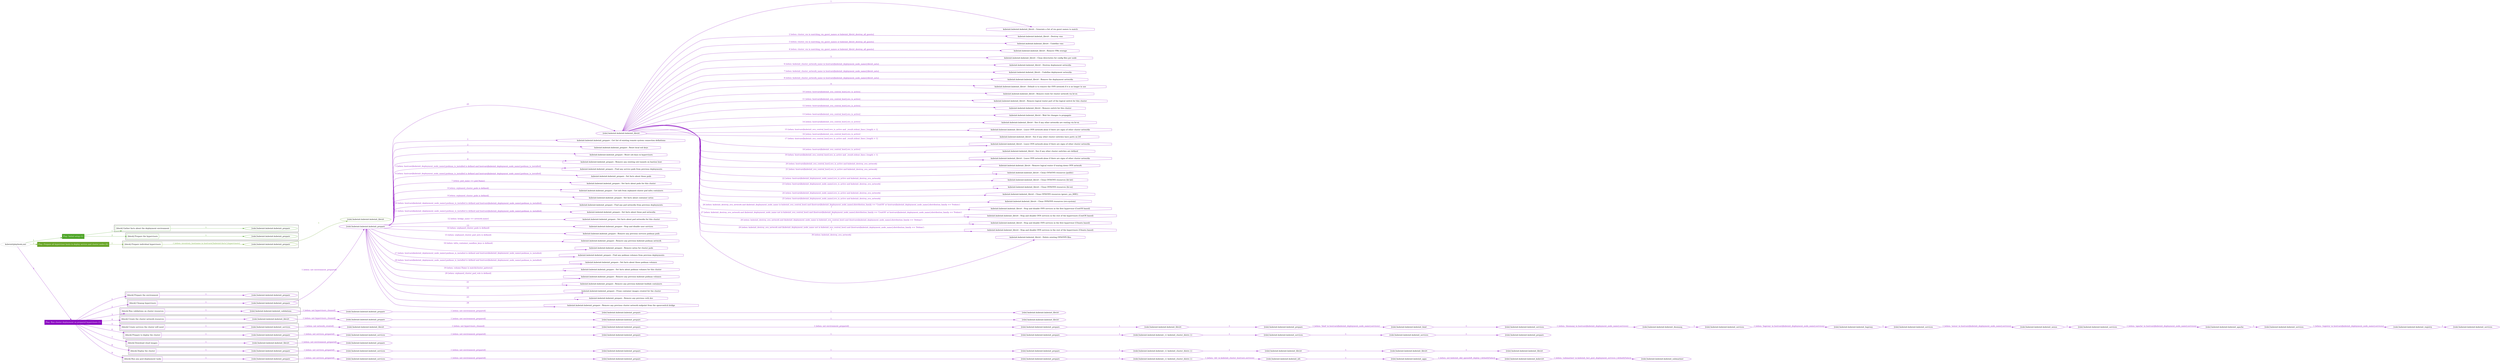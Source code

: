 digraph {
	graph [concentrate=true ordering=in rankdir=LR ratio=fill]
	edge [esep=5 sep=10]
	"kubeinit/playbook.yml" [id=root_node style=dotted]
	play_e88f15c7 [label="Play: Initial setup (1)" color="#4da527" fontcolor="#ffffff" id=play_e88f15c7 shape=box style=filled tooltip=localhost]
	"kubeinit/playbook.yml" -> play_e88f15c7 [label="1 " color="#4da527" fontcolor="#4da527" id=edge_53f85ea7 labeltooltip="1 " tooltip="1 "]
	subgraph "kubeinit.kubeinit.kubeinit_prepare" {
		role_da593e3b [label="[role] kubeinit.kubeinit.kubeinit_prepare" color="#4da527" id=role_da593e3b tooltip="kubeinit.kubeinit.kubeinit_prepare"]
	}
	subgraph "kubeinit.kubeinit.kubeinit_prepare" {
		role_d5d62a6e [label="[role] kubeinit.kubeinit.kubeinit_prepare" color="#4da527" id=role_d5d62a6e tooltip="kubeinit.kubeinit.kubeinit_prepare"]
	}
	subgraph "Play: Initial setup (1)" {
		play_e88f15c7 -> block_d9fde6c2 [label=1 color="#4da527" fontcolor="#4da527" id=edge_1ec79823 labeltooltip=1 tooltip=1]
		subgraph cluster_block_d9fde6c2 {
			block_d9fde6c2 [label="[block] Gather facts about the deployment environment" color="#4da527" id=block_d9fde6c2 labeltooltip="Gather facts about the deployment environment" shape=box tooltip="Gather facts about the deployment environment"]
			block_d9fde6c2 -> role_da593e3b [label="1 " color="#4da527" fontcolor="#4da527" id=edge_987357a8 labeltooltip="1 " tooltip="1 "]
		}
		play_e88f15c7 -> block_931a8110 [label=2 color="#4da527" fontcolor="#4da527" id=edge_632862b6 labeltooltip=2 tooltip=2]
		subgraph cluster_block_931a8110 {
			block_931a8110 [label="[block] Prepare the hypervisors" color="#4da527" id=block_931a8110 labeltooltip="Prepare the hypervisors" shape=box tooltip="Prepare the hypervisors"]
			block_931a8110 -> role_d5d62a6e [label="1 " color="#4da527" fontcolor="#4da527" id=edge_23d09f74 labeltooltip="1 " tooltip="1 "]
		}
	}
	play_040b54f6 [label="Play: Prepare all hypervisor hosts to deploy service and cluster nodes (0)" color="#68a527" fontcolor="#ffffff" id=play_040b54f6 shape=box style=filled tooltip="Play: Prepare all hypervisor hosts to deploy service and cluster nodes (0)"]
	"kubeinit/playbook.yml" -> play_040b54f6 [label="2 " color="#68a527" fontcolor="#68a527" id=edge_d301eec7 labeltooltip="2 " tooltip="2 "]
	subgraph "kubeinit.kubeinit.kubeinit_libvirt" {
		role_84025767 [label="[role] kubeinit.kubeinit.kubeinit_libvirt" color="#68a527" id=role_84025767 tooltip="kubeinit.kubeinit.kubeinit_libvirt"]
	}
	subgraph "kubeinit.kubeinit.kubeinit_prepare" {
		role_8242cd53 [label="[role] kubeinit.kubeinit.kubeinit_prepare" color="#68a527" id=role_8242cd53 tooltip="kubeinit.kubeinit.kubeinit_prepare"]
		role_8242cd53 -> role_84025767 [label="1 " color="#68a527" fontcolor="#68a527" id=edge_bbc40bab labeltooltip="1 " tooltip="1 "]
	}
	subgraph "Play: Prepare all hypervisor hosts to deploy service and cluster nodes (0)" {
		play_040b54f6 -> block_c8d63f9c [label=1 color="#68a527" fontcolor="#68a527" id=edge_50cd9ea6 labeltooltip=1 tooltip=1]
		subgraph cluster_block_c8d63f9c {
			block_c8d63f9c [label="[block] Prepare individual hypervisors" color="#68a527" id=block_c8d63f9c labeltooltip="Prepare individual hypervisors" shape=box tooltip="Prepare individual hypervisors"]
			block_c8d63f9c -> role_8242cd53 [label="1 [when: inventory_hostname in hostvars['kubeinit-facts'].hypervisors]" color="#68a527" fontcolor="#68a527" id=edge_62cf4d0c labeltooltip="1 [when: inventory_hostname in hostvars['kubeinit-facts'].hypervisors]" tooltip="1 [when: inventory_hostname in hostvars['kubeinit-facts'].hypervisors]"]
		}
	}
	play_e8f2ab15 [label="Play: Run cluster deployment on prepared hypervisors (1)" color="#8b0bc1" fontcolor="#ffffff" id=play_e8f2ab15 shape=box style=filled tooltip=localhost]
	"kubeinit/playbook.yml" -> play_e8f2ab15 [label="3 " color="#8b0bc1" fontcolor="#8b0bc1" id=edge_2be8b0f1 labeltooltip="3 " tooltip="3 "]
	subgraph "kubeinit.kubeinit.kubeinit_prepare" {
		role_2ef9c96d [label="[role] kubeinit.kubeinit.kubeinit_prepare" color="#8b0bc1" id=role_2ef9c96d tooltip="kubeinit.kubeinit.kubeinit_prepare"]
	}
	subgraph "kubeinit.kubeinit.kubeinit_libvirt" {
		role_047bb5d3 [label="[role] kubeinit.kubeinit.kubeinit_libvirt" color="#8b0bc1" id=role_047bb5d3 tooltip="kubeinit.kubeinit.kubeinit_libvirt"]
		task_cbdf5118 [label="kubeinit.kubeinit.kubeinit_libvirt : Generate a list of vm guest names to match" color="#8b0bc1" id=task_cbdf5118 shape=octagon tooltip="kubeinit.kubeinit.kubeinit_libvirt : Generate a list of vm guest names to match"]
		role_047bb5d3 -> task_cbdf5118 [label="1 " color="#8b0bc1" fontcolor="#8b0bc1" id=edge_ea0f8804 labeltooltip="1 " tooltip="1 "]
		task_ea04169b [label="kubeinit.kubeinit.kubeinit_libvirt : Destroy vms" color="#8b0bc1" id=task_ea04169b shape=octagon tooltip="kubeinit.kubeinit.kubeinit_libvirt : Destroy vms"]
		role_047bb5d3 -> task_ea04169b [label="2 [when: cluster_vm in matching_vm_guest_names or kubeinit_libvirt_destroy_all_guests]" color="#8b0bc1" fontcolor="#8b0bc1" id=edge_4a818b08 labeltooltip="2 [when: cluster_vm in matching_vm_guest_names or kubeinit_libvirt_destroy_all_guests]" tooltip="2 [when: cluster_vm in matching_vm_guest_names or kubeinit_libvirt_destroy_all_guests]"]
		task_95e04676 [label="kubeinit.kubeinit.kubeinit_libvirt : Undefine vms" color="#8b0bc1" id=task_95e04676 shape=octagon tooltip="kubeinit.kubeinit.kubeinit_libvirt : Undefine vms"]
		role_047bb5d3 -> task_95e04676 [label="3 [when: cluster_vm in matching_vm_guest_names or kubeinit_libvirt_destroy_all_guests]" color="#8b0bc1" fontcolor="#8b0bc1" id=edge_e4cc224b labeltooltip="3 [when: cluster_vm in matching_vm_guest_names or kubeinit_libvirt_destroy_all_guests]" tooltip="3 [when: cluster_vm in matching_vm_guest_names or kubeinit_libvirt_destroy_all_guests]"]
		task_b29ec5b2 [label="kubeinit.kubeinit.kubeinit_libvirt : Remove VMs storage" color="#8b0bc1" id=task_b29ec5b2 shape=octagon tooltip="kubeinit.kubeinit.kubeinit_libvirt : Remove VMs storage"]
		role_047bb5d3 -> task_b29ec5b2 [label="4 [when: cluster_vm in matching_vm_guest_names or kubeinit_libvirt_destroy_all_guests]" color="#8b0bc1" fontcolor="#8b0bc1" id=edge_e8a26341 labeltooltip="4 [when: cluster_vm in matching_vm_guest_names or kubeinit_libvirt_destroy_all_guests]" tooltip="4 [when: cluster_vm in matching_vm_guest_names or kubeinit_libvirt_destroy_all_guests]"]
		task_b33f9660 [label="kubeinit.kubeinit.kubeinit_libvirt : Clean directories for config files per node" color="#8b0bc1" id=task_b33f9660 shape=octagon tooltip="kubeinit.kubeinit.kubeinit_libvirt : Clean directories for config files per node"]
		role_047bb5d3 -> task_b33f9660 [label="5 " color="#8b0bc1" fontcolor="#8b0bc1" id=edge_ec18caca labeltooltip="5 " tooltip="5 "]
		task_8aa757c5 [label="kubeinit.kubeinit.kubeinit_libvirt : Destroy deployment networks" color="#8b0bc1" id=task_8aa757c5 shape=octagon tooltip="kubeinit.kubeinit.kubeinit_libvirt : Destroy deployment networks"]
		role_047bb5d3 -> task_8aa757c5 [label="6 [when: kubeinit_cluster_network_name in hostvars[kubeinit_deployment_node_name].libvirt_nets]" color="#8b0bc1" fontcolor="#8b0bc1" id=edge_bbd38264 labeltooltip="6 [when: kubeinit_cluster_network_name in hostvars[kubeinit_deployment_node_name].libvirt_nets]" tooltip="6 [when: kubeinit_cluster_network_name in hostvars[kubeinit_deployment_node_name].libvirt_nets]"]
		task_2a2f8949 [label="kubeinit.kubeinit.kubeinit_libvirt : Undefine deployment networks" color="#8b0bc1" id=task_2a2f8949 shape=octagon tooltip="kubeinit.kubeinit.kubeinit_libvirt : Undefine deployment networks"]
		role_047bb5d3 -> task_2a2f8949 [label="7 [when: kubeinit_cluster_network_name in hostvars[kubeinit_deployment_node_name].libvirt_nets]" color="#8b0bc1" fontcolor="#8b0bc1" id=edge_7e1a2c63 labeltooltip="7 [when: kubeinit_cluster_network_name in hostvars[kubeinit_deployment_node_name].libvirt_nets]" tooltip="7 [when: kubeinit_cluster_network_name in hostvars[kubeinit_deployment_node_name].libvirt_nets]"]
		task_e27ea5b8 [label="kubeinit.kubeinit.kubeinit_libvirt : Remove the deployment networks" color="#8b0bc1" id=task_e27ea5b8 shape=octagon tooltip="kubeinit.kubeinit.kubeinit_libvirt : Remove the deployment networks"]
		role_047bb5d3 -> task_e27ea5b8 [label="8 [when: kubeinit_cluster_network_name in hostvars[kubeinit_deployment_node_name].libvirt_nets]" color="#8b0bc1" fontcolor="#8b0bc1" id=edge_8cf0a70b labeltooltip="8 [when: kubeinit_cluster_network_name in hostvars[kubeinit_deployment_node_name].libvirt_nets]" tooltip="8 [when: kubeinit_cluster_network_name in hostvars[kubeinit_deployment_node_name].libvirt_nets]"]
		task_fb6b13e1 [label="kubeinit.kubeinit.kubeinit_libvirt : Default is to remove the OVN network if it is no longer in use" color="#8b0bc1" id=task_fb6b13e1 shape=octagon tooltip="kubeinit.kubeinit.kubeinit_libvirt : Default is to remove the OVN network if it is no longer in use"]
		role_047bb5d3 -> task_fb6b13e1 [label="9 " color="#8b0bc1" fontcolor="#8b0bc1" id=edge_b43a8441 labeltooltip="9 " tooltip="9 "]
		task_a569e8fd [label="kubeinit.kubeinit.kubeinit_libvirt : Remove route for cluster network via br-ex" color="#8b0bc1" id=task_a569e8fd shape=octagon tooltip="kubeinit.kubeinit.kubeinit_libvirt : Remove route for cluster network via br-ex"]
		role_047bb5d3 -> task_a569e8fd [label="10 [when: hostvars[kubeinit_ovn_central_host].ovs_is_active]" color="#8b0bc1" fontcolor="#8b0bc1" id=edge_e607e18f labeltooltip="10 [when: hostvars[kubeinit_ovn_central_host].ovs_is_active]" tooltip="10 [when: hostvars[kubeinit_ovn_central_host].ovs_is_active]"]
		task_e87d8fa8 [label="kubeinit.kubeinit.kubeinit_libvirt : Remove logical router port of the logical switch for this cluster" color="#8b0bc1" id=task_e87d8fa8 shape=octagon tooltip="kubeinit.kubeinit.kubeinit_libvirt : Remove logical router port of the logical switch for this cluster"]
		role_047bb5d3 -> task_e87d8fa8 [label="11 [when: hostvars[kubeinit_ovn_central_host].ovs_is_active]" color="#8b0bc1" fontcolor="#8b0bc1" id=edge_53d05bf2 labeltooltip="11 [when: hostvars[kubeinit_ovn_central_host].ovs_is_active]" tooltip="11 [when: hostvars[kubeinit_ovn_central_host].ovs_is_active]"]
		task_a2d52530 [label="kubeinit.kubeinit.kubeinit_libvirt : Remove switch for this cluster" color="#8b0bc1" id=task_a2d52530 shape=octagon tooltip="kubeinit.kubeinit.kubeinit_libvirt : Remove switch for this cluster"]
		role_047bb5d3 -> task_a2d52530 [label="12 [when: hostvars[kubeinit_ovn_central_host].ovs_is_active]" color="#8b0bc1" fontcolor="#8b0bc1" id=edge_60ed923a labeltooltip="12 [when: hostvars[kubeinit_ovn_central_host].ovs_is_active]" tooltip="12 [when: hostvars[kubeinit_ovn_central_host].ovs_is_active]"]
		task_cba4869d [label="kubeinit.kubeinit.kubeinit_libvirt : Wait for changes to propagate" color="#8b0bc1" id=task_cba4869d shape=octagon tooltip="kubeinit.kubeinit.kubeinit_libvirt : Wait for changes to propagate"]
		role_047bb5d3 -> task_cba4869d [label="13 [when: hostvars[kubeinit_ovn_central_host].ovs_is_active]" color="#8b0bc1" fontcolor="#8b0bc1" id=edge_cc9b571d labeltooltip="13 [when: hostvars[kubeinit_ovn_central_host].ovs_is_active]" tooltip="13 [when: hostvars[kubeinit_ovn_central_host].ovs_is_active]"]
		task_ac379b07 [label="kubeinit.kubeinit.kubeinit_libvirt : See if any other networks are routing via br-ex" color="#8b0bc1" id=task_ac379b07 shape=octagon tooltip="kubeinit.kubeinit.kubeinit_libvirt : See if any other networks are routing via br-ex"]
		role_047bb5d3 -> task_ac379b07 [label="14 [when: hostvars[kubeinit_ovn_central_host].ovs_is_active]" color="#8b0bc1" fontcolor="#8b0bc1" id=edge_3cdef0d0 labeltooltip="14 [when: hostvars[kubeinit_ovn_central_host].ovs_is_active]" tooltip="14 [when: hostvars[kubeinit_ovn_central_host].ovs_is_active]"]
		task_010863e3 [label="kubeinit.kubeinit.kubeinit_libvirt : Leave OVN network alone if there are signs of other cluster networks" color="#8b0bc1" id=task_010863e3 shape=octagon tooltip="kubeinit.kubeinit.kubeinit_libvirt : Leave OVN network alone if there are signs of other cluster networks"]
		role_047bb5d3 -> task_010863e3 [label="15 [when: hostvars[kubeinit_ovn_central_host].ovs_is_active and _result.stdout_lines | length > 1]" color="#8b0bc1" fontcolor="#8b0bc1" id=edge_bb7e2750 labeltooltip="15 [when: hostvars[kubeinit_ovn_central_host].ovs_is_active and _result.stdout_lines | length > 1]" tooltip="15 [when: hostvars[kubeinit_ovn_central_host].ovs_is_active and _result.stdout_lines | length > 1]"]
		task_84df0b39 [label="kubeinit.kubeinit.kubeinit_libvirt : See if any other cluster switches have ports on lr0" color="#8b0bc1" id=task_84df0b39 shape=octagon tooltip="kubeinit.kubeinit.kubeinit_libvirt : See if any other cluster switches have ports on lr0"]
		role_047bb5d3 -> task_84df0b39 [label="16 [when: hostvars[kubeinit_ovn_central_host].ovs_is_active]" color="#8b0bc1" fontcolor="#8b0bc1" id=edge_d2934f50 labeltooltip="16 [when: hostvars[kubeinit_ovn_central_host].ovs_is_active]" tooltip="16 [when: hostvars[kubeinit_ovn_central_host].ovs_is_active]"]
		task_107e4c80 [label="kubeinit.kubeinit.kubeinit_libvirt : Leave OVN network alone if there are signs of other cluster networks" color="#8b0bc1" id=task_107e4c80 shape=octagon tooltip="kubeinit.kubeinit.kubeinit_libvirt : Leave OVN network alone if there are signs of other cluster networks"]
		role_047bb5d3 -> task_107e4c80 [label="17 [when: hostvars[kubeinit_ovn_central_host].ovs_is_active and _result.stdout_lines | length > 1]" color="#8b0bc1" fontcolor="#8b0bc1" id=edge_6c8b21da labeltooltip="17 [when: hostvars[kubeinit_ovn_central_host].ovs_is_active and _result.stdout_lines | length > 1]" tooltip="17 [when: hostvars[kubeinit_ovn_central_host].ovs_is_active and _result.stdout_lines | length > 1]"]
		task_1505cb6a [label="kubeinit.kubeinit.kubeinit_libvirt : See if any other cluster switches are defined" color="#8b0bc1" id=task_1505cb6a shape=octagon tooltip="kubeinit.kubeinit.kubeinit_libvirt : See if any other cluster switches are defined"]
		role_047bb5d3 -> task_1505cb6a [label="18 [when: hostvars[kubeinit_ovn_central_host].ovs_is_active]" color="#8b0bc1" fontcolor="#8b0bc1" id=edge_f0a3d9f9 labeltooltip="18 [when: hostvars[kubeinit_ovn_central_host].ovs_is_active]" tooltip="18 [when: hostvars[kubeinit_ovn_central_host].ovs_is_active]"]
		task_8ee58679 [label="kubeinit.kubeinit.kubeinit_libvirt : Leave OVN network alone if there are signs of other cluster networks" color="#8b0bc1" id=task_8ee58679 shape=octagon tooltip="kubeinit.kubeinit.kubeinit_libvirt : Leave OVN network alone if there are signs of other cluster networks"]
		role_047bb5d3 -> task_8ee58679 [label="19 [when: hostvars[kubeinit_ovn_central_host].ovs_is_active and _result.stdout_lines | length > 1]" color="#8b0bc1" fontcolor="#8b0bc1" id=edge_0c1ef9cf labeltooltip="19 [when: hostvars[kubeinit_ovn_central_host].ovs_is_active and _result.stdout_lines | length > 1]" tooltip="19 [when: hostvars[kubeinit_ovn_central_host].ovs_is_active and _result.stdout_lines | length > 1]"]
		task_aa17dd2a [label="kubeinit.kubeinit.kubeinit_libvirt : Remove logical router if tearing down OVN network" color="#8b0bc1" id=task_aa17dd2a shape=octagon tooltip="kubeinit.kubeinit.kubeinit_libvirt : Remove logical router if tearing down OVN network"]
		role_047bb5d3 -> task_aa17dd2a [label="20 [when: hostvars[kubeinit_ovn_central_host].ovs_is_active and kubeinit_destroy_ovn_network]" color="#8b0bc1" fontcolor="#8b0bc1" id=edge_76e67c4f labeltooltip="20 [when: hostvars[kubeinit_ovn_central_host].ovs_is_active and kubeinit_destroy_ovn_network]" tooltip="20 [when: hostvars[kubeinit_ovn_central_host].ovs_is_active and kubeinit_destroy_ovn_network]"]
		task_4690ff6f [label="kubeinit.kubeinit.kubeinit_libvirt : Clean OVN/OVS resources (public)" color="#8b0bc1" id=task_4690ff6f shape=octagon tooltip="kubeinit.kubeinit.kubeinit_libvirt : Clean OVN/OVS resources (public)"]
		role_047bb5d3 -> task_4690ff6f [label="21 [when: hostvars[kubeinit_ovn_central_host].ovs_is_active and kubeinit_destroy_ovn_network]" color="#8b0bc1" fontcolor="#8b0bc1" id=edge_56eb9c77 labeltooltip="21 [when: hostvars[kubeinit_ovn_central_host].ovs_is_active and kubeinit_destroy_ovn_network]" tooltip="21 [when: hostvars[kubeinit_ovn_central_host].ovs_is_active and kubeinit_destroy_ovn_network]"]
		task_7ecfc543 [label="kubeinit.kubeinit.kubeinit_libvirt : Clean OVN/OVS resources (br-int)" color="#8b0bc1" id=task_7ecfc543 shape=octagon tooltip="kubeinit.kubeinit.kubeinit_libvirt : Clean OVN/OVS resources (br-int)"]
		role_047bb5d3 -> task_7ecfc543 [label="22 [when: hostvars[kubeinit_deployment_node_name].ovs_is_active and kubeinit_destroy_ovn_network]" color="#8b0bc1" fontcolor="#8b0bc1" id=edge_1407e933 labeltooltip="22 [when: hostvars[kubeinit_deployment_node_name].ovs_is_active and kubeinit_destroy_ovn_network]" tooltip="22 [when: hostvars[kubeinit_deployment_node_name].ovs_is_active and kubeinit_destroy_ovn_network]"]
		task_680c12f8 [label="kubeinit.kubeinit.kubeinit_libvirt : Clean OVN/OVS resources (br-ex)" color="#8b0bc1" id=task_680c12f8 shape=octagon tooltip="kubeinit.kubeinit.kubeinit_libvirt : Clean OVN/OVS resources (br-ex)"]
		role_047bb5d3 -> task_680c12f8 [label="23 [when: hostvars[kubeinit_deployment_node_name].ovs_is_active and kubeinit_destroy_ovn_network]" color="#8b0bc1" fontcolor="#8b0bc1" id=edge_5da886b8 labeltooltip="23 [when: hostvars[kubeinit_deployment_node_name].ovs_is_active and kubeinit_destroy_ovn_network]" tooltip="23 [when: hostvars[kubeinit_deployment_node_name].ovs_is_active and kubeinit_destroy_ovn_network]"]
		task_722cf96b [label="kubeinit.kubeinit.kubeinit_libvirt : Clean OVN/OVS resources (genev_sys_6081)" color="#8b0bc1" id=task_722cf96b shape=octagon tooltip="kubeinit.kubeinit.kubeinit_libvirt : Clean OVN/OVS resources (genev_sys_6081)"]
		role_047bb5d3 -> task_722cf96b [label="24 [when: hostvars[kubeinit_deployment_node_name].ovs_is_active and kubeinit_destroy_ovn_network]" color="#8b0bc1" fontcolor="#8b0bc1" id=edge_f22bdbea labeltooltip="24 [when: hostvars[kubeinit_deployment_node_name].ovs_is_active and kubeinit_destroy_ovn_network]" tooltip="24 [when: hostvars[kubeinit_deployment_node_name].ovs_is_active and kubeinit_destroy_ovn_network]"]
		task_88ed84fa [label="kubeinit.kubeinit.kubeinit_libvirt : Clean OVN/OVS resources (ovs-system)" color="#8b0bc1" id=task_88ed84fa shape=octagon tooltip="kubeinit.kubeinit.kubeinit_libvirt : Clean OVN/OVS resources (ovs-system)"]
		role_047bb5d3 -> task_88ed84fa [label="25 [when: hostvars[kubeinit_deployment_node_name].ovs_is_active and kubeinit_destroy_ovn_network]" color="#8b0bc1" fontcolor="#8b0bc1" id=edge_f05c1b6f labeltooltip="25 [when: hostvars[kubeinit_deployment_node_name].ovs_is_active and kubeinit_destroy_ovn_network]" tooltip="25 [when: hostvars[kubeinit_deployment_node_name].ovs_is_active and kubeinit_destroy_ovn_network]"]
		task_3698091e [label="kubeinit.kubeinit.kubeinit_libvirt : Stop and disable OVN services in the first hypervisor (CentOS based)" color="#8b0bc1" id=task_3698091e shape=octagon tooltip="kubeinit.kubeinit.kubeinit_libvirt : Stop and disable OVN services in the first hypervisor (CentOS based)"]
		role_047bb5d3 -> task_3698091e [label="26 [when: kubeinit_destroy_ovn_network and (kubeinit_deployment_node_name in kubeinit_ovn_central_host) and (hostvars[kubeinit_deployment_node_name].distribution_family == 'CentOS' or hostvars[kubeinit_deployment_node_name].distribution_family == 'Fedora')
]" color="#8b0bc1" fontcolor="#8b0bc1" id=edge_97c5ae86 labeltooltip="26 [when: kubeinit_destroy_ovn_network and (kubeinit_deployment_node_name in kubeinit_ovn_central_host) and (hostvars[kubeinit_deployment_node_name].distribution_family == 'CentOS' or hostvars[kubeinit_deployment_node_name].distribution_family == 'Fedora')
]" tooltip="26 [when: kubeinit_destroy_ovn_network and (kubeinit_deployment_node_name in kubeinit_ovn_central_host) and (hostvars[kubeinit_deployment_node_name].distribution_family == 'CentOS' or hostvars[kubeinit_deployment_node_name].distribution_family == 'Fedora')
]"]
		task_766316ae [label="kubeinit.kubeinit.kubeinit_libvirt : Stop and disable OVN services in the rest of the hypervisors (CentOS based)" color="#8b0bc1" id=task_766316ae shape=octagon tooltip="kubeinit.kubeinit.kubeinit_libvirt : Stop and disable OVN services in the rest of the hypervisors (CentOS based)"]
		role_047bb5d3 -> task_766316ae [label="27 [when: kubeinit_destroy_ovn_network and (kubeinit_deployment_node_name not in kubeinit_ovn_central_host) and (hostvars[kubeinit_deployment_node_name].distribution_family == 'CentOS' or hostvars[kubeinit_deployment_node_name].distribution_family == 'Fedora')
]" color="#8b0bc1" fontcolor="#8b0bc1" id=edge_32566053 labeltooltip="27 [when: kubeinit_destroy_ovn_network and (kubeinit_deployment_node_name not in kubeinit_ovn_central_host) and (hostvars[kubeinit_deployment_node_name].distribution_family == 'CentOS' or hostvars[kubeinit_deployment_node_name].distribution_family == 'Fedora')
]" tooltip="27 [when: kubeinit_destroy_ovn_network and (kubeinit_deployment_node_name not in kubeinit_ovn_central_host) and (hostvars[kubeinit_deployment_node_name].distribution_family == 'CentOS' or hostvars[kubeinit_deployment_node_name].distribution_family == 'Fedora')
]"]
		task_2f40df2c [label="kubeinit.kubeinit.kubeinit_libvirt : Stop and disable OVN services in the first hypervisor (Ubuntu based)" color="#8b0bc1" id=task_2f40df2c shape=octagon tooltip="kubeinit.kubeinit.kubeinit_libvirt : Stop and disable OVN services in the first hypervisor (Ubuntu based)"]
		role_047bb5d3 -> task_2f40df2c [label="28 [when: kubeinit_destroy_ovn_network and (kubeinit_deployment_node_name in kubeinit_ovn_central_host) and (hostvars[kubeinit_deployment_node_name].distribution_family == 'Debian')
]" color="#8b0bc1" fontcolor="#8b0bc1" id=edge_727ae247 labeltooltip="28 [when: kubeinit_destroy_ovn_network and (kubeinit_deployment_node_name in kubeinit_ovn_central_host) and (hostvars[kubeinit_deployment_node_name].distribution_family == 'Debian')
]" tooltip="28 [when: kubeinit_destroy_ovn_network and (kubeinit_deployment_node_name in kubeinit_ovn_central_host) and (hostvars[kubeinit_deployment_node_name].distribution_family == 'Debian')
]"]
		task_f64d215a [label="kubeinit.kubeinit.kubeinit_libvirt : Stop and disable OVN services in the rest of the hypervisors (Ubuntu based)" color="#8b0bc1" id=task_f64d215a shape=octagon tooltip="kubeinit.kubeinit.kubeinit_libvirt : Stop and disable OVN services in the rest of the hypervisors (Ubuntu based)"]
		role_047bb5d3 -> task_f64d215a [label="29 [when: kubeinit_destroy_ovn_network and (kubeinit_deployment_node_name not in kubeinit_ovn_central_host) and (hostvars[kubeinit_deployment_node_name].distribution_family == 'Debian')
]" color="#8b0bc1" fontcolor="#8b0bc1" id=edge_b47216b8 labeltooltip="29 [when: kubeinit_destroy_ovn_network and (kubeinit_deployment_node_name not in kubeinit_ovn_central_host) and (hostvars[kubeinit_deployment_node_name].distribution_family == 'Debian')
]" tooltip="29 [when: kubeinit_destroy_ovn_network and (kubeinit_deployment_node_name not in kubeinit_ovn_central_host) and (hostvars[kubeinit_deployment_node_name].distribution_family == 'Debian')
]"]
		task_dea3a7ad [label="kubeinit.kubeinit.kubeinit_libvirt : Delete existing OVS/OVN files" color="#8b0bc1" id=task_dea3a7ad shape=octagon tooltip="kubeinit.kubeinit.kubeinit_libvirt : Delete existing OVS/OVN files"]
		role_047bb5d3 -> task_dea3a7ad [label="30 [when: kubeinit_destroy_ovn_network]" color="#8b0bc1" fontcolor="#8b0bc1" id=edge_d544b092 labeltooltip="30 [when: kubeinit_destroy_ovn_network]" tooltip="30 [when: kubeinit_destroy_ovn_network]"]
	}
	subgraph "kubeinit.kubeinit.kubeinit_prepare" {
		role_146f467b [label="[role] kubeinit.kubeinit.kubeinit_prepare" color="#8b0bc1" id=role_146f467b tooltip="kubeinit.kubeinit.kubeinit_prepare"]
		task_6aeaafc4 [label="kubeinit.kubeinit.kubeinit_prepare : Get list of existing remote system connection definitions" color="#8b0bc1" id=task_6aeaafc4 shape=octagon tooltip="kubeinit.kubeinit.kubeinit_prepare : Get list of existing remote system connection definitions"]
		role_146f467b -> task_6aeaafc4 [label="1 " color="#8b0bc1" fontcolor="#8b0bc1" id=edge_2a2237f0 labeltooltip="1 " tooltip="1 "]
		task_24c07cd1 [label="kubeinit.kubeinit.kubeinit_prepare : Reset local ssh keys" color="#8b0bc1" id=task_24c07cd1 shape=octagon tooltip="kubeinit.kubeinit.kubeinit_prepare : Reset local ssh keys"]
		role_146f467b -> task_24c07cd1 [label="2 " color="#8b0bc1" fontcolor="#8b0bc1" id=edge_f067dfe1 labeltooltip="2 " tooltip="2 "]
		task_247f8120 [label="kubeinit.kubeinit.kubeinit_prepare : Reset ssh keys in hypervisors" color="#8b0bc1" id=task_247f8120 shape=octagon tooltip="kubeinit.kubeinit.kubeinit_prepare : Reset ssh keys in hypervisors"]
		role_146f467b -> task_247f8120 [label="3 " color="#8b0bc1" fontcolor="#8b0bc1" id=edge_5b23785c labeltooltip="3 " tooltip="3 "]
		task_a1c4f8ca [label="kubeinit.kubeinit.kubeinit_prepare : Remove any existing ssh tunnels on bastion host" color="#8b0bc1" id=task_a1c4f8ca shape=octagon tooltip="kubeinit.kubeinit.kubeinit_prepare : Remove any existing ssh tunnels on bastion host"]
		role_146f467b -> task_a1c4f8ca [label="4 " color="#8b0bc1" fontcolor="#8b0bc1" id=edge_341b5453 labeltooltip="4 " tooltip="4 "]
		task_8adaebda [label="kubeinit.kubeinit.kubeinit_prepare : Find any service pods from previous deployments" color="#8b0bc1" id=task_8adaebda shape=octagon tooltip="kubeinit.kubeinit.kubeinit_prepare : Find any service pods from previous deployments"]
		role_146f467b -> task_8adaebda [label="5 [when: hostvars[kubeinit_deployment_node_name].podman_is_installed is defined and hostvars[kubeinit_deployment_node_name].podman_is_installed]" color="#8b0bc1" fontcolor="#8b0bc1" id=edge_36914b1b labeltooltip="5 [when: hostvars[kubeinit_deployment_node_name].podman_is_installed is defined and hostvars[kubeinit_deployment_node_name].podman_is_installed]" tooltip="5 [when: hostvars[kubeinit_deployment_node_name].podman_is_installed is defined and hostvars[kubeinit_deployment_node_name].podman_is_installed]"]
		task_39b48f87 [label="kubeinit.kubeinit.kubeinit_prepare : Set facts about those pods" color="#8b0bc1" id=task_39b48f87 shape=octagon tooltip="kubeinit.kubeinit.kubeinit_prepare : Set facts about those pods"]
		role_146f467b -> task_39b48f87 [label="6 [when: hostvars[kubeinit_deployment_node_name].podman_is_installed is defined and hostvars[kubeinit_deployment_node_name].podman_is_installed]" color="#8b0bc1" fontcolor="#8b0bc1" id=edge_6e0ee7dd labeltooltip="6 [when: hostvars[kubeinit_deployment_node_name].podman_is_installed is defined and hostvars[kubeinit_deployment_node_name].podman_is_installed]" tooltip="6 [when: hostvars[kubeinit_deployment_node_name].podman_is_installed is defined and hostvars[kubeinit_deployment_node_name].podman_is_installed]"]
		task_60f2ebff [label="kubeinit.kubeinit.kubeinit_prepare : Set facts about pods for this cluster" color="#8b0bc1" id=task_60f2ebff shape=octagon tooltip="kubeinit.kubeinit.kubeinit_prepare : Set facts about pods for this cluster"]
		role_146f467b -> task_60f2ebff [label="7 [when: pod_name == pod.Name]" color="#8b0bc1" fontcolor="#8b0bc1" id=edge_bd58b849 labeltooltip="7 [when: pod_name == pod.Name]" tooltip="7 [when: pod_name == pod.Name]"]
		task_e9d51689 [label="kubeinit.kubeinit.kubeinit_prepare : Get info from orphaned cluster pod infra containers" color="#8b0bc1" id=task_e9d51689 shape=octagon tooltip="kubeinit.kubeinit.kubeinit_prepare : Get info from orphaned cluster pod infra containers"]
		role_146f467b -> task_e9d51689 [label="8 [when: orphaned_cluster_pods is defined]" color="#8b0bc1" fontcolor="#8b0bc1" id=edge_be887cbd labeltooltip="8 [when: orphaned_cluster_pods is defined]" tooltip="8 [when: orphaned_cluster_pods is defined]"]
		task_f9415846 [label="kubeinit.kubeinit.kubeinit_prepare : Set facts about container netns" color="#8b0bc1" id=task_f9415846 shape=octagon tooltip="kubeinit.kubeinit.kubeinit_prepare : Set facts about container netns"]
		role_146f467b -> task_f9415846 [label="9 [when: orphaned_cluster_pods is defined]" color="#8b0bc1" fontcolor="#8b0bc1" id=edge_fde3cf9f labeltooltip="9 [when: orphaned_cluster_pods is defined]" tooltip="9 [when: orphaned_cluster_pods is defined]"]
		task_cdb44be1 [label="kubeinit.kubeinit.kubeinit_prepare : Find any pod networks from previous deployments" color="#8b0bc1" id=task_cdb44be1 shape=octagon tooltip="kubeinit.kubeinit.kubeinit_prepare : Find any pod networks from previous deployments"]
		role_146f467b -> task_cdb44be1 [label="10 [when: hostvars[kubeinit_deployment_node_name].podman_is_installed is defined and hostvars[kubeinit_deployment_node_name].podman_is_installed]" color="#8b0bc1" fontcolor="#8b0bc1" id=edge_a4e60c0d labeltooltip="10 [when: hostvars[kubeinit_deployment_node_name].podman_is_installed is defined and hostvars[kubeinit_deployment_node_name].podman_is_installed]" tooltip="10 [when: hostvars[kubeinit_deployment_node_name].podman_is_installed is defined and hostvars[kubeinit_deployment_node_name].podman_is_installed]"]
		task_a8ee0265 [label="kubeinit.kubeinit.kubeinit_prepare : Set facts about those pod networks" color="#8b0bc1" id=task_a8ee0265 shape=octagon tooltip="kubeinit.kubeinit.kubeinit_prepare : Set facts about those pod networks"]
		role_146f467b -> task_a8ee0265 [label="11 [when: hostvars[kubeinit_deployment_node_name].podman_is_installed is defined and hostvars[kubeinit_deployment_node_name].podman_is_installed]" color="#8b0bc1" fontcolor="#8b0bc1" id=edge_49e04a68 labeltooltip="11 [when: hostvars[kubeinit_deployment_node_name].podman_is_installed is defined and hostvars[kubeinit_deployment_node_name].podman_is_installed]" tooltip="11 [when: hostvars[kubeinit_deployment_node_name].podman_is_installed is defined and hostvars[kubeinit_deployment_node_name].podman_is_installed]"]
		task_24ce8121 [label="kubeinit.kubeinit.kubeinit_prepare : Set facts about pod networks for this cluster" color="#8b0bc1" id=task_24ce8121 shape=octagon tooltip="kubeinit.kubeinit.kubeinit_prepare : Set facts about pod networks for this cluster"]
		role_146f467b -> task_24ce8121 [label="12 [when: bridge_name == network.name]" color="#8b0bc1" fontcolor="#8b0bc1" id=edge_f696a5ce labeltooltip="12 [when: bridge_name == network.name]" tooltip="12 [when: bridge_name == network.name]"]
		task_b0d74946 [label="kubeinit.kubeinit.kubeinit_prepare : Stop and disable user services" color="#8b0bc1" id=task_b0d74946 shape=octagon tooltip="kubeinit.kubeinit.kubeinit_prepare : Stop and disable user services"]
		role_146f467b -> task_b0d74946 [label="13 " color="#8b0bc1" fontcolor="#8b0bc1" id=edge_134dfcb9 labeltooltip="13 " tooltip="13 "]
		task_c6a424b1 [label="kubeinit.kubeinit.kubeinit_prepare : Remove any previous services podman pods" color="#8b0bc1" id=task_c6a424b1 shape=octagon tooltip="kubeinit.kubeinit.kubeinit_prepare : Remove any previous services podman pods"]
		role_146f467b -> task_c6a424b1 [label="14 [when: orphaned_cluster_pods is defined]" color="#8b0bc1" fontcolor="#8b0bc1" id=edge_dc4ba1d9 labeltooltip="14 [when: orphaned_cluster_pods is defined]" tooltip="14 [when: orphaned_cluster_pods is defined]"]
		task_54007886 [label="kubeinit.kubeinit.kubeinit_prepare : Remove any previous kubeinit podman network" color="#8b0bc1" id=task_54007886 shape=octagon tooltip="kubeinit.kubeinit.kubeinit_prepare : Remove any previous kubeinit podman network"]
		role_146f467b -> task_54007886 [label="15 [when: orphaned_cluster_pod_nets is defined]" color="#8b0bc1" fontcolor="#8b0bc1" id=edge_d3281478 labeltooltip="15 [when: orphaned_cluster_pod_nets is defined]" tooltip="15 [when: orphaned_cluster_pod_nets is defined]"]
		task_68f5efcd [label="kubeinit.kubeinit.kubeinit_prepare : Remove netns for cluster pods" color="#8b0bc1" id=task_68f5efcd shape=octagon tooltip="kubeinit.kubeinit.kubeinit_prepare : Remove netns for cluster pods"]
		role_146f467b -> task_68f5efcd [label="16 [when: infra_container_sandbox_keys is defined]" color="#8b0bc1" fontcolor="#8b0bc1" id=edge_673b6304 labeltooltip="16 [when: infra_container_sandbox_keys is defined]" tooltip="16 [when: infra_container_sandbox_keys is defined]"]
		task_a664eee7 [label="kubeinit.kubeinit.kubeinit_prepare : Find any podman volumes from previous deployments" color="#8b0bc1" id=task_a664eee7 shape=octagon tooltip="kubeinit.kubeinit.kubeinit_prepare : Find any podman volumes from previous deployments"]
		role_146f467b -> task_a664eee7 [label="17 [when: hostvars[kubeinit_deployment_node_name].podman_is_installed is defined and hostvars[kubeinit_deployment_node_name].podman_is_installed]" color="#8b0bc1" fontcolor="#8b0bc1" id=edge_1c3322bc labeltooltip="17 [when: hostvars[kubeinit_deployment_node_name].podman_is_installed is defined and hostvars[kubeinit_deployment_node_name].podman_is_installed]" tooltip="17 [when: hostvars[kubeinit_deployment_node_name].podman_is_installed is defined and hostvars[kubeinit_deployment_node_name].podman_is_installed]"]
		task_6319affd [label="kubeinit.kubeinit.kubeinit_prepare : Set facts about those podman volumes" color="#8b0bc1" id=task_6319affd shape=octagon tooltip="kubeinit.kubeinit.kubeinit_prepare : Set facts about those podman volumes"]
		role_146f467b -> task_6319affd [label="18 [when: hostvars[kubeinit_deployment_node_name].podman_is_installed is defined and hostvars[kubeinit_deployment_node_name].podman_is_installed]" color="#8b0bc1" fontcolor="#8b0bc1" id=edge_d98c7669 labeltooltip="18 [when: hostvars[kubeinit_deployment_node_name].podman_is_installed is defined and hostvars[kubeinit_deployment_node_name].podman_is_installed]" tooltip="18 [when: hostvars[kubeinit_deployment_node_name].podman_is_installed is defined and hostvars[kubeinit_deployment_node_name].podman_is_installed]"]
		task_e3f7cbcc [label="kubeinit.kubeinit.kubeinit_prepare : Set facts about podman volumes for this cluster" color="#8b0bc1" id=task_e3f7cbcc shape=octagon tooltip="kubeinit.kubeinit.kubeinit_prepare : Set facts about podman volumes for this cluster"]
		role_146f467b -> task_e3f7cbcc [label="19 [when: volume.Name is match(cluster_pattern)]" color="#8b0bc1" fontcolor="#8b0bc1" id=edge_7fcb7255 labeltooltip="19 [when: volume.Name is match(cluster_pattern)]" tooltip="19 [when: volume.Name is match(cluster_pattern)]"]
		task_6df3f7da [label="kubeinit.kubeinit.kubeinit_prepare : Remove any previous kubeinit podman volumes" color="#8b0bc1" id=task_6df3f7da shape=octagon tooltip="kubeinit.kubeinit.kubeinit_prepare : Remove any previous kubeinit podman volumes"]
		role_146f467b -> task_6df3f7da [label="20 [when: orphaned_cluster_pod_vols is defined]" color="#8b0bc1" fontcolor="#8b0bc1" id=edge_4f732493 labeltooltip="20 [when: orphaned_cluster_pod_vols is defined]" tooltip="20 [when: orphaned_cluster_pod_vols is defined]"]
		task_105d5c87 [label="kubeinit.kubeinit.kubeinit_prepare : Remove any previous kubeinit buildah containers" color="#8b0bc1" id=task_105d5c87 shape=octagon tooltip="kubeinit.kubeinit.kubeinit_prepare : Remove any previous kubeinit buildah containers"]
		role_146f467b -> task_105d5c87 [label="21 " color="#8b0bc1" fontcolor="#8b0bc1" id=edge_ff913e19 labeltooltip="21 " tooltip="21 "]
		task_7bf7af8c [label="kubeinit.kubeinit.kubeinit_prepare : Prune container images created for the cluster" color="#8b0bc1" id=task_7bf7af8c shape=octagon tooltip="kubeinit.kubeinit.kubeinit_prepare : Prune container images created for the cluster"]
		role_146f467b -> task_7bf7af8c [label="22 " color="#8b0bc1" fontcolor="#8b0bc1" id=edge_5405ae15 labeltooltip="22 " tooltip="22 "]
		task_95f9c81a [label="kubeinit.kubeinit.kubeinit_prepare : Remove any previous veth dev" color="#8b0bc1" id=task_95f9c81a shape=octagon tooltip="kubeinit.kubeinit.kubeinit_prepare : Remove any previous veth dev"]
		role_146f467b -> task_95f9c81a [label="23 " color="#8b0bc1" fontcolor="#8b0bc1" id=edge_e4ba1ed6 labeltooltip="23 " tooltip="23 "]
		task_c1317d6c [label="kubeinit.kubeinit.kubeinit_prepare : Remove any previous cluster network endpoint from the openvswitch bridge" color="#8b0bc1" id=task_c1317d6c shape=octagon tooltip="kubeinit.kubeinit.kubeinit_prepare : Remove any previous cluster network endpoint from the openvswitch bridge"]
		role_146f467b -> task_c1317d6c [label="24 " color="#8b0bc1" fontcolor="#8b0bc1" id=edge_f53d3e35 labeltooltip="24 " tooltip="24 "]
		role_146f467b -> role_047bb5d3 [label="25 " color="#8b0bc1" fontcolor="#8b0bc1" id=edge_d162c607 labeltooltip="25 " tooltip="25 "]
	}
	subgraph "kubeinit.kubeinit.kubeinit_prepare" {
		role_4b3e41fe [label="[role] kubeinit.kubeinit.kubeinit_prepare" color="#8b0bc1" id=role_4b3e41fe tooltip="kubeinit.kubeinit.kubeinit_prepare"]
		role_4b3e41fe -> role_146f467b [label="1 [when: not environment_prepared]" color="#8b0bc1" fontcolor="#8b0bc1" id=edge_87ea09ed labeltooltip="1 [when: not environment_prepared]" tooltip="1 [when: not environment_prepared]"]
	}
	subgraph "kubeinit.kubeinit.kubeinit_libvirt" {
		role_fcd10190 [label="[role] kubeinit.kubeinit.kubeinit_libvirt" color="#8b0bc1" id=role_fcd10190 tooltip="kubeinit.kubeinit.kubeinit_libvirt"]
	}
	subgraph "kubeinit.kubeinit.kubeinit_prepare" {
		role_c6a7e99b [label="[role] kubeinit.kubeinit.kubeinit_prepare" color="#8b0bc1" id=role_c6a7e99b tooltip="kubeinit.kubeinit.kubeinit_prepare"]
		role_c6a7e99b -> role_fcd10190 [label="1 " color="#8b0bc1" fontcolor="#8b0bc1" id=edge_29d78080 labeltooltip="1 " tooltip="1 "]
	}
	subgraph "kubeinit.kubeinit.kubeinit_prepare" {
		role_b25cc813 [label="[role] kubeinit.kubeinit.kubeinit_prepare" color="#8b0bc1" id=role_b25cc813 tooltip="kubeinit.kubeinit.kubeinit_prepare"]
		role_b25cc813 -> role_c6a7e99b [label="1 [when: not environment_prepared]" color="#8b0bc1" fontcolor="#8b0bc1" id=edge_5a7641c0 labeltooltip="1 [when: not environment_prepared]" tooltip="1 [when: not environment_prepared]"]
	}
	subgraph "kubeinit.kubeinit.kubeinit_validations" {
		role_e372bac4 [label="[role] kubeinit.kubeinit.kubeinit_validations" color="#8b0bc1" id=role_e372bac4 tooltip="kubeinit.kubeinit.kubeinit_validations"]
		role_e372bac4 -> role_b25cc813 [label="1 [when: not hypervisors_cleaned]" color="#8b0bc1" fontcolor="#8b0bc1" id=edge_4a71fdfe labeltooltip="1 [when: not hypervisors_cleaned]" tooltip="1 [when: not hypervisors_cleaned]"]
	}
	subgraph "kubeinit.kubeinit.kubeinit_libvirt" {
		role_0246a6a0 [label="[role] kubeinit.kubeinit.kubeinit_libvirt" color="#8b0bc1" id=role_0246a6a0 tooltip="kubeinit.kubeinit.kubeinit_libvirt"]
	}
	subgraph "kubeinit.kubeinit.kubeinit_prepare" {
		role_e065af1c [label="[role] kubeinit.kubeinit.kubeinit_prepare" color="#8b0bc1" id=role_e065af1c tooltip="kubeinit.kubeinit.kubeinit_prepare"]
		role_e065af1c -> role_0246a6a0 [label="1 " color="#8b0bc1" fontcolor="#8b0bc1" id=edge_5071f044 labeltooltip="1 " tooltip="1 "]
	}
	subgraph "kubeinit.kubeinit.kubeinit_prepare" {
		role_b206655e [label="[role] kubeinit.kubeinit.kubeinit_prepare" color="#8b0bc1" id=role_b206655e tooltip="kubeinit.kubeinit.kubeinit_prepare"]
		role_b206655e -> role_e065af1c [label="1 [when: not environment_prepared]" color="#8b0bc1" fontcolor="#8b0bc1" id=edge_19db4e53 labeltooltip="1 [when: not environment_prepared]" tooltip="1 [when: not environment_prepared]"]
	}
	subgraph "kubeinit.kubeinit.kubeinit_libvirt" {
		role_a61c04f7 [label="[role] kubeinit.kubeinit.kubeinit_libvirt" color="#8b0bc1" id=role_a61c04f7 tooltip="kubeinit.kubeinit.kubeinit_libvirt"]
		role_a61c04f7 -> role_b206655e [label="1 [when: not hypervisors_cleaned]" color="#8b0bc1" fontcolor="#8b0bc1" id=edge_a433d79a labeltooltip="1 [when: not hypervisors_cleaned]" tooltip="1 [when: not hypervisors_cleaned]"]
	}
	subgraph "kubeinit.kubeinit.kubeinit_services" {
		role_e91b4506 [label="[role] kubeinit.kubeinit.kubeinit_services" color="#8b0bc1" id=role_e91b4506 tooltip="kubeinit.kubeinit.kubeinit_services"]
	}
	subgraph "kubeinit.kubeinit.kubeinit_registry" {
		role_29ec6915 [label="[role] kubeinit.kubeinit.kubeinit_registry" color="#8b0bc1" id=role_29ec6915 tooltip="kubeinit.kubeinit.kubeinit_registry"]
		role_29ec6915 -> role_e91b4506 [label="1 " color="#8b0bc1" fontcolor="#8b0bc1" id=edge_4049dbe9 labeltooltip="1 " tooltip="1 "]
	}
	subgraph "kubeinit.kubeinit.kubeinit_services" {
		role_37742e6d [label="[role] kubeinit.kubeinit.kubeinit_services" color="#8b0bc1" id=role_37742e6d tooltip="kubeinit.kubeinit.kubeinit_services"]
		role_37742e6d -> role_29ec6915 [label="1 [when: 'registry' in hostvars[kubeinit_deployment_node_name].services]" color="#8b0bc1" fontcolor="#8b0bc1" id=edge_920749f2 labeltooltip="1 [when: 'registry' in hostvars[kubeinit_deployment_node_name].services]" tooltip="1 [when: 'registry' in hostvars[kubeinit_deployment_node_name].services]"]
	}
	subgraph "kubeinit.kubeinit.kubeinit_apache" {
		role_64003144 [label="[role] kubeinit.kubeinit.kubeinit_apache" color="#8b0bc1" id=role_64003144 tooltip="kubeinit.kubeinit.kubeinit_apache"]
		role_64003144 -> role_37742e6d [label="1 " color="#8b0bc1" fontcolor="#8b0bc1" id=edge_1db5b402 labeltooltip="1 " tooltip="1 "]
	}
	subgraph "kubeinit.kubeinit.kubeinit_services" {
		role_51b82d39 [label="[role] kubeinit.kubeinit.kubeinit_services" color="#8b0bc1" id=role_51b82d39 tooltip="kubeinit.kubeinit.kubeinit_services"]
		role_51b82d39 -> role_64003144 [label="1 [when: 'apache' in hostvars[kubeinit_deployment_node_name].services]" color="#8b0bc1" fontcolor="#8b0bc1" id=edge_97939036 labeltooltip="1 [when: 'apache' in hostvars[kubeinit_deployment_node_name].services]" tooltip="1 [when: 'apache' in hostvars[kubeinit_deployment_node_name].services]"]
	}
	subgraph "kubeinit.kubeinit.kubeinit_nexus" {
		role_668ac20f [label="[role] kubeinit.kubeinit.kubeinit_nexus" color="#8b0bc1" id=role_668ac20f tooltip="kubeinit.kubeinit.kubeinit_nexus"]
		role_668ac20f -> role_51b82d39 [label="1 " color="#8b0bc1" fontcolor="#8b0bc1" id=edge_e11cc1b9 labeltooltip="1 " tooltip="1 "]
	}
	subgraph "kubeinit.kubeinit.kubeinit_services" {
		role_05494e6e [label="[role] kubeinit.kubeinit.kubeinit_services" color="#8b0bc1" id=role_05494e6e tooltip="kubeinit.kubeinit.kubeinit_services"]
		role_05494e6e -> role_668ac20f [label="1 [when: 'nexus' in hostvars[kubeinit_deployment_node_name].services]" color="#8b0bc1" fontcolor="#8b0bc1" id=edge_2d483822 labeltooltip="1 [when: 'nexus' in hostvars[kubeinit_deployment_node_name].services]" tooltip="1 [when: 'nexus' in hostvars[kubeinit_deployment_node_name].services]"]
	}
	subgraph "kubeinit.kubeinit.kubeinit_haproxy" {
		role_8aa5f1d6 [label="[role] kubeinit.kubeinit.kubeinit_haproxy" color="#8b0bc1" id=role_8aa5f1d6 tooltip="kubeinit.kubeinit.kubeinit_haproxy"]
		role_8aa5f1d6 -> role_05494e6e [label="1 " color="#8b0bc1" fontcolor="#8b0bc1" id=edge_58302f13 labeltooltip="1 " tooltip="1 "]
	}
	subgraph "kubeinit.kubeinit.kubeinit_services" {
		role_532fd444 [label="[role] kubeinit.kubeinit.kubeinit_services" color="#8b0bc1" id=role_532fd444 tooltip="kubeinit.kubeinit.kubeinit_services"]
		role_532fd444 -> role_8aa5f1d6 [label="1 [when: 'haproxy' in hostvars[kubeinit_deployment_node_name].services]" color="#8b0bc1" fontcolor="#8b0bc1" id=edge_01b23a6e labeltooltip="1 [when: 'haproxy' in hostvars[kubeinit_deployment_node_name].services]" tooltip="1 [when: 'haproxy' in hostvars[kubeinit_deployment_node_name].services]"]
	}
	subgraph "kubeinit.kubeinit.kubeinit_dnsmasq" {
		role_5373ed75 [label="[role] kubeinit.kubeinit.kubeinit_dnsmasq" color="#8b0bc1" id=role_5373ed75 tooltip="kubeinit.kubeinit.kubeinit_dnsmasq"]
		role_5373ed75 -> role_532fd444 [label="1 " color="#8b0bc1" fontcolor="#8b0bc1" id=edge_9a6c8729 labeltooltip="1 " tooltip="1 "]
	}
	subgraph "kubeinit.kubeinit.kubeinit_services" {
		role_25272e0d [label="[role] kubeinit.kubeinit.kubeinit_services" color="#8b0bc1" id=role_25272e0d tooltip="kubeinit.kubeinit.kubeinit_services"]
		role_25272e0d -> role_5373ed75 [label="1 [when: 'dnsmasq' in hostvars[kubeinit_deployment_node_name].services]" color="#8b0bc1" fontcolor="#8b0bc1" id=edge_a4a18371 labeltooltip="1 [when: 'dnsmasq' in hostvars[kubeinit_deployment_node_name].services]" tooltip="1 [when: 'dnsmasq' in hostvars[kubeinit_deployment_node_name].services]"]
	}
	subgraph "kubeinit.kubeinit.kubeinit_bind" {
		role_bbe916b6 [label="[role] kubeinit.kubeinit.kubeinit_bind" color="#8b0bc1" id=role_bbe916b6 tooltip="kubeinit.kubeinit.kubeinit_bind"]
		role_bbe916b6 -> role_25272e0d [label="1 " color="#8b0bc1" fontcolor="#8b0bc1" id=edge_a8a04cf8 labeltooltip="1 " tooltip="1 "]
	}
	subgraph "kubeinit.kubeinit.kubeinit_prepare" {
		role_cbefa48b [label="[role] kubeinit.kubeinit.kubeinit_prepare" color="#8b0bc1" id=role_cbefa48b tooltip="kubeinit.kubeinit.kubeinit_prepare"]
		role_cbefa48b -> role_bbe916b6 [label="1 [when: 'bind' in hostvars[kubeinit_deployment_node_name].services]" color="#8b0bc1" fontcolor="#8b0bc1" id=edge_9e3065b1 labeltooltip="1 [when: 'bind' in hostvars[kubeinit_deployment_node_name].services]" tooltip="1 [when: 'bind' in hostvars[kubeinit_deployment_node_name].services]"]
	}
	subgraph "kubeinit.kubeinit.kubeinit_libvirt" {
		role_3b05e16e [label="[role] kubeinit.kubeinit.kubeinit_libvirt" color="#8b0bc1" id=role_3b05e16e tooltip="kubeinit.kubeinit.kubeinit_libvirt"]
		role_3b05e16e -> role_cbefa48b [label="1 " color="#8b0bc1" fontcolor="#8b0bc1" id=edge_056d24e5 labeltooltip="1 " tooltip="1 "]
	}
	subgraph "kubeinit.kubeinit.kubeinit_prepare" {
		role_99d09193 [label="[role] kubeinit.kubeinit.kubeinit_prepare" color="#8b0bc1" id=role_99d09193 tooltip="kubeinit.kubeinit.kubeinit_prepare"]
		role_99d09193 -> role_3b05e16e [label="1 " color="#8b0bc1" fontcolor="#8b0bc1" id=edge_dcc8f52d labeltooltip="1 " tooltip="1 "]
	}
	subgraph "kubeinit.kubeinit.kubeinit_prepare" {
		role_a4ab9d70 [label="[role] kubeinit.kubeinit.kubeinit_prepare" color="#8b0bc1" id=role_a4ab9d70 tooltip="kubeinit.kubeinit.kubeinit_prepare"]
		role_a4ab9d70 -> role_99d09193 [label="1 [when: not environment_prepared]" color="#8b0bc1" fontcolor="#8b0bc1" id=edge_209ed1dd labeltooltip="1 [when: not environment_prepared]" tooltip="1 [when: not environment_prepared]"]
	}
	subgraph "kubeinit.kubeinit.kubeinit_libvirt" {
		role_5200ac84 [label="[role] kubeinit.kubeinit.kubeinit_libvirt" color="#8b0bc1" id=role_5200ac84 tooltip="kubeinit.kubeinit.kubeinit_libvirt"]
		role_5200ac84 -> role_a4ab9d70 [label="1 [when: not hypervisors_cleaned]" color="#8b0bc1" fontcolor="#8b0bc1" id=edge_ff1fabe0 labeltooltip="1 [when: not hypervisors_cleaned]" tooltip="1 [when: not hypervisors_cleaned]"]
	}
	subgraph "kubeinit.kubeinit.kubeinit_services" {
		role_4260f304 [label="[role] kubeinit.kubeinit.kubeinit_services" color="#8b0bc1" id=role_4260f304 tooltip="kubeinit.kubeinit.kubeinit_services"]
		role_4260f304 -> role_5200ac84 [label="1 [when: not network_created]" color="#8b0bc1" fontcolor="#8b0bc1" id=edge_1f1aae47 labeltooltip="1 [when: not network_created]" tooltip="1 [when: not network_created]"]
	}
	subgraph "kubeinit.kubeinit.kubeinit_prepare" {
		role_ca77e868 [label="[role] kubeinit.kubeinit.kubeinit_prepare" color="#8b0bc1" id=role_ca77e868 tooltip="kubeinit.kubeinit.kubeinit_prepare"]
	}
	subgraph "kubeinit.kubeinit.kubeinit_services" {
		role_32398b17 [label="[role] kubeinit.kubeinit.kubeinit_services" color="#8b0bc1" id=role_32398b17 tooltip="kubeinit.kubeinit.kubeinit_services"]
		role_32398b17 -> role_ca77e868 [label="1 " color="#8b0bc1" fontcolor="#8b0bc1" id=edge_eb87b123 labeltooltip="1 " tooltip="1 "]
	}
	subgraph "kubeinit.kubeinit.kubeinit_services" {
		role_b06910fc [label="[role] kubeinit.kubeinit.kubeinit_services" color="#8b0bc1" id=role_b06910fc tooltip="kubeinit.kubeinit.kubeinit_services"]
		role_b06910fc -> role_32398b17 [label="1 " color="#8b0bc1" fontcolor="#8b0bc1" id=edge_638a972a labeltooltip="1 " tooltip="1 "]
	}
	subgraph "kubeinit.kubeinit.kubeinit_{{ kubeinit_cluster_distro }}" {
		role_ce6f8e8e [label="[role] kubeinit.kubeinit.kubeinit_{{ kubeinit_cluster_distro }}" color="#8b0bc1" id=role_ce6f8e8e tooltip="kubeinit.kubeinit.kubeinit_{{ kubeinit_cluster_distro }}"]
		role_ce6f8e8e -> role_b06910fc [label="1 " color="#8b0bc1" fontcolor="#8b0bc1" id=edge_d7f5bad2 labeltooltip="1 " tooltip="1 "]
	}
	subgraph "kubeinit.kubeinit.kubeinit_prepare" {
		role_e20a5114 [label="[role] kubeinit.kubeinit.kubeinit_prepare" color="#8b0bc1" id=role_e20a5114 tooltip="kubeinit.kubeinit.kubeinit_prepare"]
		role_e20a5114 -> role_ce6f8e8e [label="1 " color="#8b0bc1" fontcolor="#8b0bc1" id=edge_1e4924f1 labeltooltip="1 " tooltip="1 "]
	}
	subgraph "kubeinit.kubeinit.kubeinit_prepare" {
		role_9b6239e1 [label="[role] kubeinit.kubeinit.kubeinit_prepare" color="#8b0bc1" id=role_9b6239e1 tooltip="kubeinit.kubeinit.kubeinit_prepare"]
		role_9b6239e1 -> role_e20a5114 [label="1 " color="#8b0bc1" fontcolor="#8b0bc1" id=edge_7a8fd266 labeltooltip="1 " tooltip="1 "]
	}
	subgraph "kubeinit.kubeinit.kubeinit_services" {
		role_4e9c345b [label="[role] kubeinit.kubeinit.kubeinit_services" color="#8b0bc1" id=role_4e9c345b tooltip="kubeinit.kubeinit.kubeinit_services"]
		role_4e9c345b -> role_9b6239e1 [label="1 [when: not environment_prepared]" color="#8b0bc1" fontcolor="#8b0bc1" id=edge_b59817b4 labeltooltip="1 [when: not environment_prepared]" tooltip="1 [when: not environment_prepared]"]
	}
	subgraph "kubeinit.kubeinit.kubeinit_prepare" {
		role_c3211e93 [label="[role] kubeinit.kubeinit.kubeinit_prepare" color="#8b0bc1" id=role_c3211e93 tooltip="kubeinit.kubeinit.kubeinit_prepare"]
		role_c3211e93 -> role_4e9c345b [label="1 [when: not services_prepared]" color="#8b0bc1" fontcolor="#8b0bc1" id=edge_b97a7c81 labeltooltip="1 [when: not services_prepared]" tooltip="1 [when: not services_prepared]"]
	}
	subgraph "kubeinit.kubeinit.kubeinit_prepare" {
		role_897d9b1b [label="[role] kubeinit.kubeinit.kubeinit_prepare" color="#8b0bc1" id=role_897d9b1b tooltip="kubeinit.kubeinit.kubeinit_prepare"]
	}
	subgraph "kubeinit.kubeinit.kubeinit_libvirt" {
		role_1bd780fb [label="[role] kubeinit.kubeinit.kubeinit_libvirt" color="#8b0bc1" id=role_1bd780fb tooltip="kubeinit.kubeinit.kubeinit_libvirt"]
		role_1bd780fb -> role_897d9b1b [label="1 [when: not environment_prepared]" color="#8b0bc1" fontcolor="#8b0bc1" id=edge_64c8496c labeltooltip="1 [when: not environment_prepared]" tooltip="1 [when: not environment_prepared]"]
	}
	subgraph "kubeinit.kubeinit.kubeinit_libvirt" {
		role_05007523 [label="[role] kubeinit.kubeinit.kubeinit_libvirt" color="#8b0bc1" id=role_05007523 tooltip="kubeinit.kubeinit.kubeinit_libvirt"]
	}
	subgraph "kubeinit.kubeinit.kubeinit_libvirt" {
		role_6d0b46ea [label="[role] kubeinit.kubeinit.kubeinit_libvirt" color="#8b0bc1" id=role_6d0b46ea tooltip="kubeinit.kubeinit.kubeinit_libvirt"]
		role_6d0b46ea -> role_05007523 [label="1 " color="#8b0bc1" fontcolor="#8b0bc1" id=edge_5d776983 labeltooltip="1 " tooltip="1 "]
	}
	subgraph "kubeinit.kubeinit.kubeinit_libvirt" {
		role_db1edb9e [label="[role] kubeinit.kubeinit.kubeinit_libvirt" color="#8b0bc1" id=role_db1edb9e tooltip="kubeinit.kubeinit.kubeinit_libvirt"]
		role_db1edb9e -> role_6d0b46ea [label="1 " color="#8b0bc1" fontcolor="#8b0bc1" id=edge_e9989017 labeltooltip="1 " tooltip="1 "]
	}
	subgraph "kubeinit.kubeinit.kubeinit_{{ kubeinit_cluster_distro }}" {
		role_917ce4c8 [label="[role] kubeinit.kubeinit.kubeinit_{{ kubeinit_cluster_distro }}" color="#8b0bc1" id=role_917ce4c8 tooltip="kubeinit.kubeinit.kubeinit_{{ kubeinit_cluster_distro }}"]
		role_917ce4c8 -> role_db1edb9e [label="1 " color="#8b0bc1" fontcolor="#8b0bc1" id=edge_5f00f7f4 labeltooltip="1 " tooltip="1 "]
	}
	subgraph "kubeinit.kubeinit.kubeinit_prepare" {
		role_7660f8a1 [label="[role] kubeinit.kubeinit.kubeinit_prepare" color="#8b0bc1" id=role_7660f8a1 tooltip="kubeinit.kubeinit.kubeinit_prepare"]
		role_7660f8a1 -> role_917ce4c8 [label="1 " color="#8b0bc1" fontcolor="#8b0bc1" id=edge_8e972215 labeltooltip="1 " tooltip="1 "]
	}
	subgraph "kubeinit.kubeinit.kubeinit_prepare" {
		role_6f2eda94 [label="[role] kubeinit.kubeinit.kubeinit_prepare" color="#8b0bc1" id=role_6f2eda94 tooltip="kubeinit.kubeinit.kubeinit_prepare"]
		role_6f2eda94 -> role_7660f8a1 [label="1 " color="#8b0bc1" fontcolor="#8b0bc1" id=edge_55761db2 labeltooltip="1 " tooltip="1 "]
	}
	subgraph "kubeinit.kubeinit.kubeinit_services" {
		role_982c10fd [label="[role] kubeinit.kubeinit.kubeinit_services" color="#8b0bc1" id=role_982c10fd tooltip="kubeinit.kubeinit.kubeinit_services"]
		role_982c10fd -> role_6f2eda94 [label="1 [when: not environment_prepared]" color="#8b0bc1" fontcolor="#8b0bc1" id=edge_90b240d7 labeltooltip="1 [when: not environment_prepared]" tooltip="1 [when: not environment_prepared]"]
	}
	subgraph "kubeinit.kubeinit.kubeinit_prepare" {
		role_fc8e5bff [label="[role] kubeinit.kubeinit.kubeinit_prepare" color="#8b0bc1" id=role_fc8e5bff tooltip="kubeinit.kubeinit.kubeinit_prepare"]
		role_fc8e5bff -> role_982c10fd [label="1 [when: not services_prepared]" color="#8b0bc1" fontcolor="#8b0bc1" id=edge_0d930dda labeltooltip="1 [when: not services_prepared]" tooltip="1 [when: not services_prepared]"]
	}
	subgraph "kubeinit.kubeinit.kubeinit_submariner" {
		role_9ccbed81 [label="[role] kubeinit.kubeinit.kubeinit_submariner" color="#8b0bc1" id=role_9ccbed81 tooltip="kubeinit.kubeinit.kubeinit_submariner"]
	}
	subgraph "kubeinit.kubeinit.kubeinit_kubevirt" {
		role_ec148c34 [label="[role] kubeinit.kubeinit.kubeinit_kubevirt" color="#8b0bc1" id=role_ec148c34 tooltip="kubeinit.kubeinit.kubeinit_kubevirt"]
		role_ec148c34 -> role_9ccbed81 [label="1 [when: 'submariner' in kubeinit_fact_post_deployment_services | default(False)]" color="#8b0bc1" fontcolor="#8b0bc1" id=edge_2e0222a2 labeltooltip="1 [when: 'submariner' in kubeinit_fact_post_deployment_services | default(False)]" tooltip="1 [when: 'submariner' in kubeinit_fact_post_deployment_services | default(False)]"]
	}
	subgraph "kubeinit.kubeinit.kubeinit_apps" {
		role_6392b0ca [label="[role] kubeinit.kubeinit.kubeinit_apps" color="#8b0bc1" id=role_6392b0ca tooltip="kubeinit.kubeinit.kubeinit_apps"]
		role_6392b0ca -> role_ec148c34 [label="1 [when: not kubeinit_okd_openshift_deploy | default(False)]" color="#8b0bc1" fontcolor="#8b0bc1" id=edge_511bcae3 labeltooltip="1 [when: not kubeinit_okd_openshift_deploy | default(False)]" tooltip="1 [when: not kubeinit_okd_openshift_deploy | default(False)]"]
	}
	subgraph "kubeinit.kubeinit.kubeinit_nfs" {
		role_df9f5f34 [label="[role] kubeinit.kubeinit.kubeinit_nfs" color="#8b0bc1" id=role_df9f5f34 tooltip="kubeinit.kubeinit.kubeinit_nfs"]
		role_df9f5f34 -> role_6392b0ca [label="1 " color="#8b0bc1" fontcolor="#8b0bc1" id=edge_5db408df labeltooltip="1 " tooltip="1 "]
	}
	subgraph "kubeinit.kubeinit.kubeinit_{{ kubeinit_cluster_distro }}" {
		role_42fde16e [label="[role] kubeinit.kubeinit.kubeinit_{{ kubeinit_cluster_distro }}" color="#8b0bc1" id=role_42fde16e tooltip="kubeinit.kubeinit.kubeinit_{{ kubeinit_cluster_distro }}"]
		role_42fde16e -> role_df9f5f34 [label="1 [when: 'nfs' in kubeinit_cluster_hostvars.services]" color="#8b0bc1" fontcolor="#8b0bc1" id=edge_aa5968ec labeltooltip="1 [when: 'nfs' in kubeinit_cluster_hostvars.services]" tooltip="1 [when: 'nfs' in kubeinit_cluster_hostvars.services]"]
	}
	subgraph "kubeinit.kubeinit.kubeinit_prepare" {
		role_3f927dda [label="[role] kubeinit.kubeinit.kubeinit_prepare" color="#8b0bc1" id=role_3f927dda tooltip="kubeinit.kubeinit.kubeinit_prepare"]
		role_3f927dda -> role_42fde16e [label="1 " color="#8b0bc1" fontcolor="#8b0bc1" id=edge_5edc7ae1 labeltooltip="1 " tooltip="1 "]
	}
	subgraph "kubeinit.kubeinit.kubeinit_prepare" {
		role_d1c7096f [label="[role] kubeinit.kubeinit.kubeinit_prepare" color="#8b0bc1" id=role_d1c7096f tooltip="kubeinit.kubeinit.kubeinit_prepare"]
		role_d1c7096f -> role_3f927dda [label="1 " color="#8b0bc1" fontcolor="#8b0bc1" id=edge_7765d8f9 labeltooltip="1 " tooltip="1 "]
	}
	subgraph "kubeinit.kubeinit.kubeinit_services" {
		role_01f96682 [label="[role] kubeinit.kubeinit.kubeinit_services" color="#8b0bc1" id=role_01f96682 tooltip="kubeinit.kubeinit.kubeinit_services"]
		role_01f96682 -> role_d1c7096f [label="1 [when: not environment_prepared]" color="#8b0bc1" fontcolor="#8b0bc1" id=edge_f25925ee labeltooltip="1 [when: not environment_prepared]" tooltip="1 [when: not environment_prepared]"]
	}
	subgraph "kubeinit.kubeinit.kubeinit_prepare" {
		role_db665b2f [label="[role] kubeinit.kubeinit.kubeinit_prepare" color="#8b0bc1" id=role_db665b2f tooltip="kubeinit.kubeinit.kubeinit_prepare"]
		role_db665b2f -> role_01f96682 [label="1 [when: not services_prepared]" color="#8b0bc1" fontcolor="#8b0bc1" id=edge_a49947f5 labeltooltip="1 [when: not services_prepared]" tooltip="1 [when: not services_prepared]"]
	}
	subgraph "Play: Run cluster deployment on prepared hypervisors (1)" {
		play_e8f2ab15 -> block_be78b212 [label=1 color="#8b0bc1" fontcolor="#8b0bc1" id=edge_8b79ea50 labeltooltip=1 tooltip=1]
		subgraph cluster_block_be78b212 {
			block_be78b212 [label="[block] Prepare the environment" color="#8b0bc1" id=block_be78b212 labeltooltip="Prepare the environment" shape=box tooltip="Prepare the environment"]
			block_be78b212 -> role_2ef9c96d [label="1 " color="#8b0bc1" fontcolor="#8b0bc1" id=edge_54386829 labeltooltip="1 " tooltip="1 "]
		}
		play_e8f2ab15 -> block_38cd3df1 [label=2 color="#8b0bc1" fontcolor="#8b0bc1" id=edge_28b59c18 labeltooltip=2 tooltip=2]
		subgraph cluster_block_38cd3df1 {
			block_38cd3df1 [label="[block] Cleanup hypervisors" color="#8b0bc1" id=block_38cd3df1 labeltooltip="Cleanup hypervisors" shape=box tooltip="Cleanup hypervisors"]
			block_38cd3df1 -> role_4b3e41fe [label="1 " color="#8b0bc1" fontcolor="#8b0bc1" id=edge_3205138d labeltooltip="1 " tooltip="1 "]
		}
		play_e8f2ab15 -> block_7ba90183 [label=3 color="#8b0bc1" fontcolor="#8b0bc1" id=edge_38188cc3 labeltooltip=3 tooltip=3]
		subgraph cluster_block_7ba90183 {
			block_7ba90183 [label="[block] Run validations on cluster resources" color="#8b0bc1" id=block_7ba90183 labeltooltip="Run validations on cluster resources" shape=box tooltip="Run validations on cluster resources"]
			block_7ba90183 -> role_e372bac4 [label="1 " color="#8b0bc1" fontcolor="#8b0bc1" id=edge_fbb99014 labeltooltip="1 " tooltip="1 "]
		}
		play_e8f2ab15 -> block_1853a795 [label=4 color="#8b0bc1" fontcolor="#8b0bc1" id=edge_bac2331f labeltooltip=4 tooltip=4]
		subgraph cluster_block_1853a795 {
			block_1853a795 [label="[block] Create the cluster network resources" color="#8b0bc1" id=block_1853a795 labeltooltip="Create the cluster network resources" shape=box tooltip="Create the cluster network resources"]
			block_1853a795 -> role_a61c04f7 [label="1 " color="#8b0bc1" fontcolor="#8b0bc1" id=edge_5698eb00 labeltooltip="1 " tooltip="1 "]
		}
		play_e8f2ab15 -> block_fea56e3b [label=5 color="#8b0bc1" fontcolor="#8b0bc1" id=edge_53e97a77 labeltooltip=5 tooltip=5]
		subgraph cluster_block_fea56e3b {
			block_fea56e3b [label="[block] Create services the cluster will need" color="#8b0bc1" id=block_fea56e3b labeltooltip="Create services the cluster will need" shape=box tooltip="Create services the cluster will need"]
			block_fea56e3b -> role_4260f304 [label="1 " color="#8b0bc1" fontcolor="#8b0bc1" id=edge_eee305ac labeltooltip="1 " tooltip="1 "]
		}
		play_e8f2ab15 -> block_62d43461 [label=6 color="#8b0bc1" fontcolor="#8b0bc1" id=edge_76746baa labeltooltip=6 tooltip=6]
		subgraph cluster_block_62d43461 {
			block_62d43461 [label="[block] Prepare to deploy the cluster" color="#8b0bc1" id=block_62d43461 labeltooltip="Prepare to deploy the cluster" shape=box tooltip="Prepare to deploy the cluster"]
			block_62d43461 -> role_c3211e93 [label="1 " color="#8b0bc1" fontcolor="#8b0bc1" id=edge_aa63d29c labeltooltip="1 " tooltip="1 "]
		}
		play_e8f2ab15 -> block_4ca69512 [label=7 color="#8b0bc1" fontcolor="#8b0bc1" id=edge_ead5a41d labeltooltip=7 tooltip=7]
		subgraph cluster_block_4ca69512 {
			block_4ca69512 [label="[block] Download cloud images" color="#8b0bc1" id=block_4ca69512 labeltooltip="Download cloud images" shape=box tooltip="Download cloud images"]
			block_4ca69512 -> role_1bd780fb [label="1 " color="#8b0bc1" fontcolor="#8b0bc1" id=edge_d1ce8b36 labeltooltip="1 " tooltip="1 "]
		}
		play_e8f2ab15 -> block_c0dd8a40 [label=8 color="#8b0bc1" fontcolor="#8b0bc1" id=edge_8929ea31 labeltooltip=8 tooltip=8]
		subgraph cluster_block_c0dd8a40 {
			block_c0dd8a40 [label="[block] Deploy the cluster" color="#8b0bc1" id=block_c0dd8a40 labeltooltip="Deploy the cluster" shape=box tooltip="Deploy the cluster"]
			block_c0dd8a40 -> role_fc8e5bff [label="1 " color="#8b0bc1" fontcolor="#8b0bc1" id=edge_facbd003 labeltooltip="1 " tooltip="1 "]
		}
		play_e8f2ab15 -> block_bd8a1c7c [label=9 color="#8b0bc1" fontcolor="#8b0bc1" id=edge_ded39afd labeltooltip=9 tooltip=9]
		subgraph cluster_block_bd8a1c7c {
			block_bd8a1c7c [label="[block] Run any post-deployment tasks" color="#8b0bc1" id=block_bd8a1c7c labeltooltip="Run any post-deployment tasks" shape=box tooltip="Run any post-deployment tasks"]
			block_bd8a1c7c -> role_db665b2f [label="1 " color="#8b0bc1" fontcolor="#8b0bc1" id=edge_6152e156 labeltooltip="1 " tooltip="1 "]
		}
	}
}
